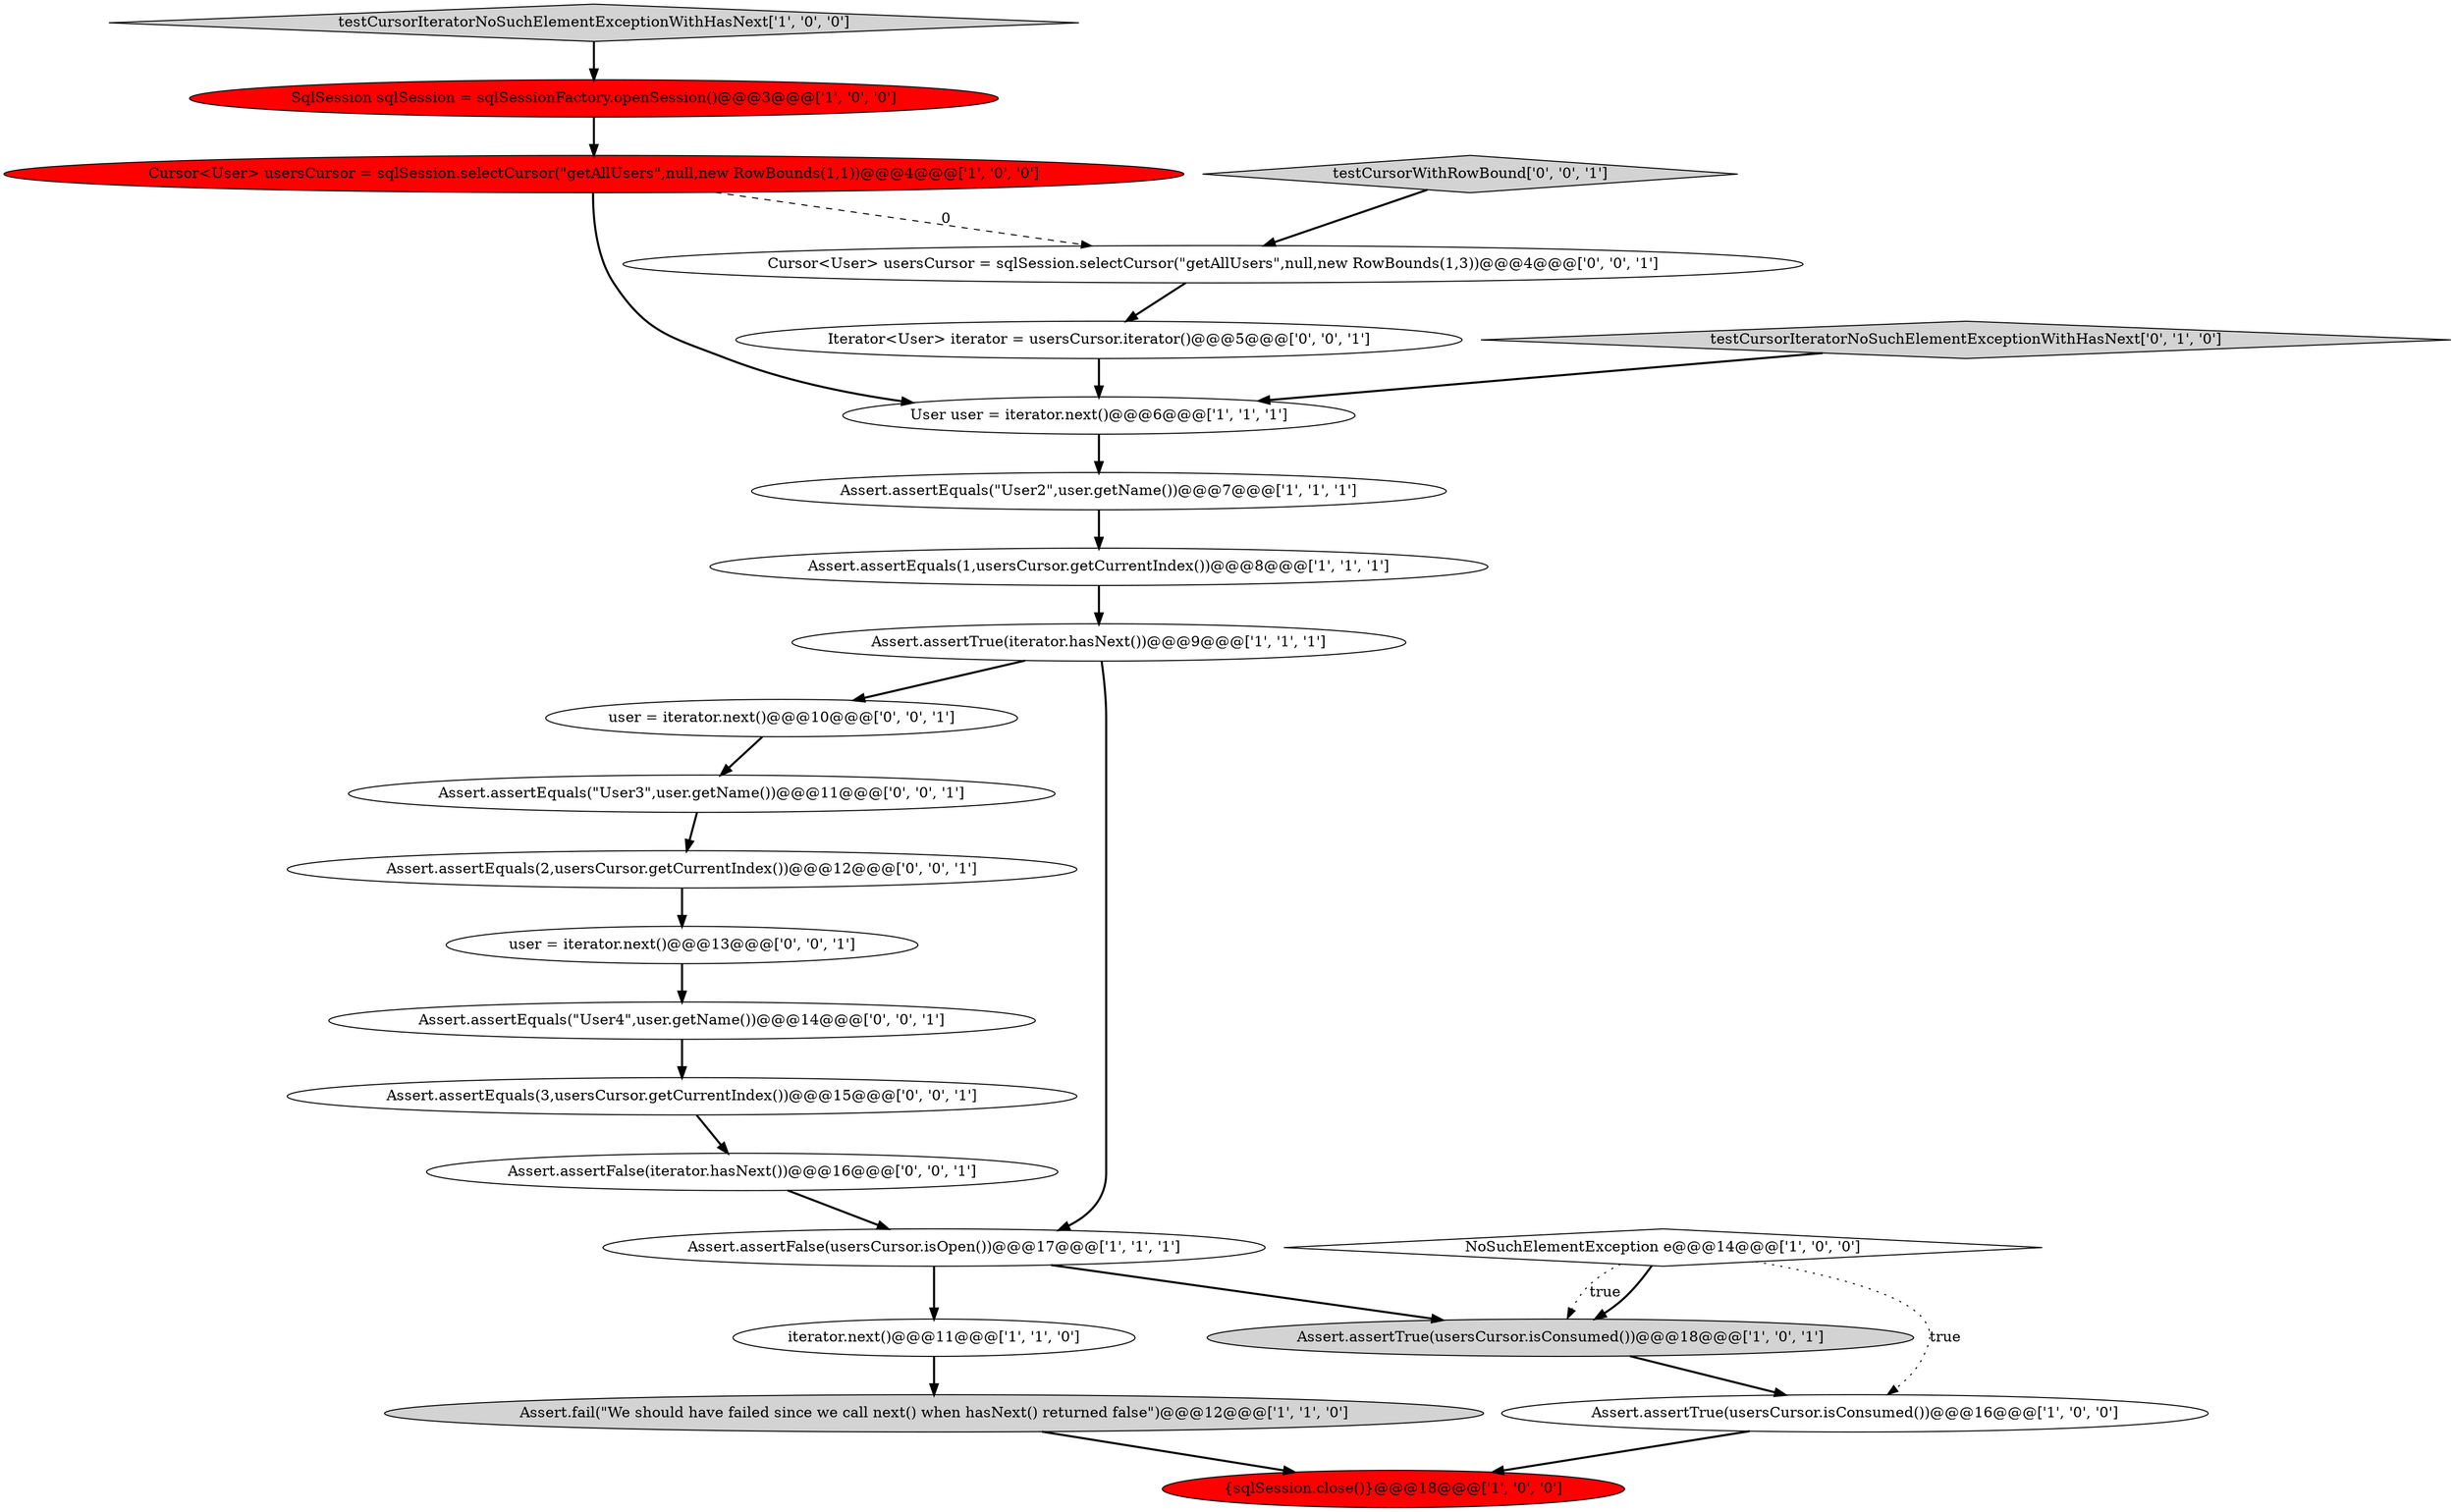 digraph {
9 [style = filled, label = "testCursorIteratorNoSuchElementExceptionWithHasNext['1', '0', '0']", fillcolor = lightgray, shape = diamond image = "AAA0AAABBB1BBB"];
12 [style = filled, label = "Assert.assertTrue(iterator.hasNext())@@@9@@@['1', '1', '1']", fillcolor = white, shape = ellipse image = "AAA0AAABBB1BBB"];
18 [style = filled, label = "Assert.assertEquals(\"User3\",user.getName())@@@11@@@['0', '0', '1']", fillcolor = white, shape = ellipse image = "AAA0AAABBB3BBB"];
5 [style = filled, label = "NoSuchElementException e@@@14@@@['1', '0', '0']", fillcolor = white, shape = diamond image = "AAA0AAABBB1BBB"];
14 [style = filled, label = "testCursorIteratorNoSuchElementExceptionWithHasNext['0', '1', '0']", fillcolor = lightgray, shape = diamond image = "AAA0AAABBB2BBB"];
20 [style = filled, label = "user = iterator.next()@@@13@@@['0', '0', '1']", fillcolor = white, shape = ellipse image = "AAA0AAABBB3BBB"];
23 [style = filled, label = "user = iterator.next()@@@10@@@['0', '0', '1']", fillcolor = white, shape = ellipse image = "AAA0AAABBB3BBB"];
7 [style = filled, label = "Assert.assertTrue(usersCursor.isConsumed())@@@18@@@['1', '0', '1']", fillcolor = lightgray, shape = ellipse image = "AAA0AAABBB1BBB"];
0 [style = filled, label = "User user = iterator.next()@@@6@@@['1', '1', '1']", fillcolor = white, shape = ellipse image = "AAA0AAABBB1BBB"];
13 [style = filled, label = "SqlSession sqlSession = sqlSessionFactory.openSession()@@@3@@@['1', '0', '0']", fillcolor = red, shape = ellipse image = "AAA1AAABBB1BBB"];
22 [style = filled, label = "Assert.assertEquals(3,usersCursor.getCurrentIndex())@@@15@@@['0', '0', '1']", fillcolor = white, shape = ellipse image = "AAA0AAABBB3BBB"];
15 [style = filled, label = "Assert.assertEquals(2,usersCursor.getCurrentIndex())@@@12@@@['0', '0', '1']", fillcolor = white, shape = ellipse image = "AAA0AAABBB3BBB"];
16 [style = filled, label = "Iterator<User> iterator = usersCursor.iterator()@@@5@@@['0', '0', '1']", fillcolor = white, shape = ellipse image = "AAA0AAABBB3BBB"];
21 [style = filled, label = "Cursor<User> usersCursor = sqlSession.selectCursor(\"getAllUsers\",null,new RowBounds(1,3))@@@4@@@['0', '0', '1']", fillcolor = white, shape = ellipse image = "AAA0AAABBB3BBB"];
10 [style = filled, label = "Assert.assertTrue(usersCursor.isConsumed())@@@16@@@['1', '0', '0']", fillcolor = white, shape = ellipse image = "AAA0AAABBB1BBB"];
8 [style = filled, label = "iterator.next()@@@11@@@['1', '1', '0']", fillcolor = white, shape = ellipse image = "AAA0AAABBB1BBB"];
1 [style = filled, label = "Assert.assertEquals(1,usersCursor.getCurrentIndex())@@@8@@@['1', '1', '1']", fillcolor = white, shape = ellipse image = "AAA0AAABBB1BBB"];
3 [style = filled, label = "{sqlSession.close()}@@@18@@@['1', '0', '0']", fillcolor = red, shape = ellipse image = "AAA1AAABBB1BBB"];
17 [style = filled, label = "Assert.assertEquals(\"User4\",user.getName())@@@14@@@['0', '0', '1']", fillcolor = white, shape = ellipse image = "AAA0AAABBB3BBB"];
2 [style = filled, label = "Assert.assertFalse(usersCursor.isOpen())@@@17@@@['1', '1', '1']", fillcolor = white, shape = ellipse image = "AAA0AAABBB1BBB"];
24 [style = filled, label = "testCursorWithRowBound['0', '0', '1']", fillcolor = lightgray, shape = diamond image = "AAA0AAABBB3BBB"];
19 [style = filled, label = "Assert.assertFalse(iterator.hasNext())@@@16@@@['0', '0', '1']", fillcolor = white, shape = ellipse image = "AAA0AAABBB3BBB"];
6 [style = filled, label = "Cursor<User> usersCursor = sqlSession.selectCursor(\"getAllUsers\",null,new RowBounds(1,1))@@@4@@@['1', '0', '0']", fillcolor = red, shape = ellipse image = "AAA1AAABBB1BBB"];
4 [style = filled, label = "Assert.fail(\"We should have failed since we call next() when hasNext() returned false\")@@@12@@@['1', '1', '0']", fillcolor = lightgray, shape = ellipse image = "AAA0AAABBB1BBB"];
11 [style = filled, label = "Assert.assertEquals(\"User2\",user.getName())@@@7@@@['1', '1', '1']", fillcolor = white, shape = ellipse image = "AAA0AAABBB1BBB"];
6->21 [style = dashed, label="0"];
4->3 [style = bold, label=""];
16->0 [style = bold, label=""];
20->17 [style = bold, label=""];
22->19 [style = bold, label=""];
11->1 [style = bold, label=""];
7->10 [style = bold, label=""];
5->10 [style = dotted, label="true"];
18->15 [style = bold, label=""];
0->11 [style = bold, label=""];
10->3 [style = bold, label=""];
6->0 [style = bold, label=""];
19->2 [style = bold, label=""];
17->22 [style = bold, label=""];
12->2 [style = bold, label=""];
14->0 [style = bold, label=""];
24->21 [style = bold, label=""];
5->7 [style = dotted, label="true"];
15->20 [style = bold, label=""];
1->12 [style = bold, label=""];
21->16 [style = bold, label=""];
5->7 [style = bold, label=""];
12->23 [style = bold, label=""];
8->4 [style = bold, label=""];
13->6 [style = bold, label=""];
2->7 [style = bold, label=""];
23->18 [style = bold, label=""];
2->8 [style = bold, label=""];
9->13 [style = bold, label=""];
}
